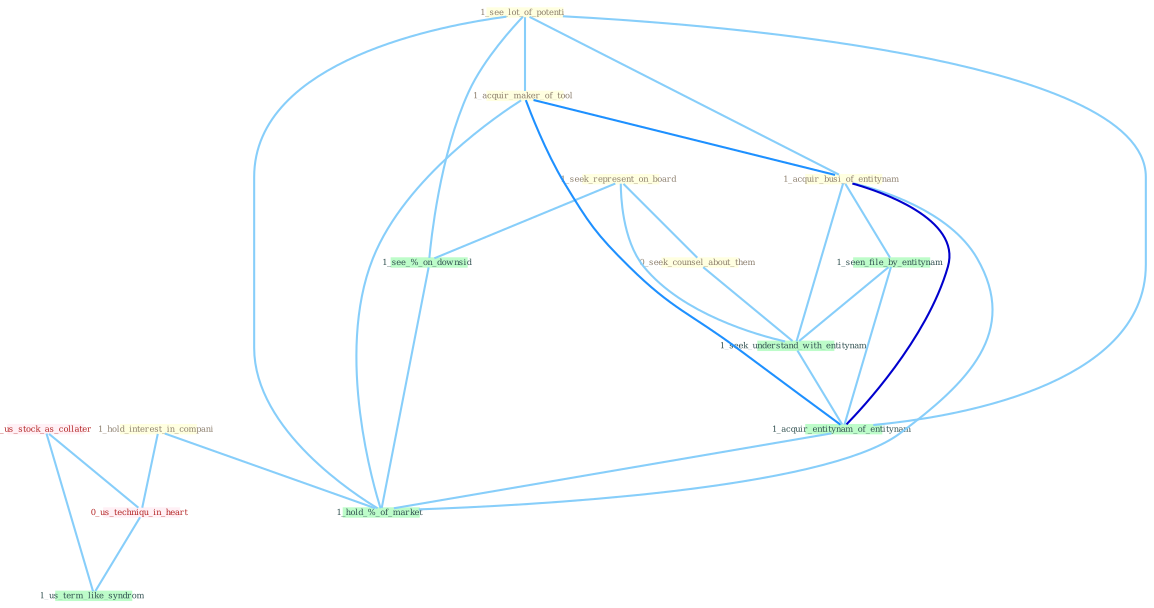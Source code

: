 Graph G{ 
    node
    [shape=polygon,style=filled,width=.5,height=.06,color="#BDFCC9",fixedsize=true,fontsize=4,
    fontcolor="#2f4f4f"];
    {node
    [color="#ffffe0", fontcolor="#8b7d6b"] "1_hold_interest_in_compani " "1_seek_represent_on_board " "1_see_lot_of_potenti " "0_seek_counsel_about_them " "1_acquir_maker_of_tool " "1_acquir_busi_of_entitynam "}
{node [color="#fff0f5", fontcolor="#b22222"] "0_us_stock_as_collater " "0_us_techniqu_in_heart "}
edge [color="#B0E2FF"];

	"1_hold_interest_in_compani " -- "0_us_techniqu_in_heart " [w="1", color="#87cefa" ];
	"1_hold_interest_in_compani " -- "1_hold_%_of_market " [w="1", color="#87cefa" ];
	"1_seek_represent_on_board " -- "0_seek_counsel_about_them " [w="1", color="#87cefa" ];
	"1_seek_represent_on_board " -- "1_seek_understand_with_entitynam " [w="1", color="#87cefa" ];
	"1_seek_represent_on_board " -- "1_see_%_on_downsid " [w="1", color="#87cefa" ];
	"1_see_lot_of_potenti " -- "1_acquir_maker_of_tool " [w="1", color="#87cefa" ];
	"1_see_lot_of_potenti " -- "1_acquir_busi_of_entitynam " [w="1", color="#87cefa" ];
	"1_see_lot_of_potenti " -- "1_acquir_entitynam_of_entitynam " [w="1", color="#87cefa" ];
	"1_see_lot_of_potenti " -- "1_see_%_on_downsid " [w="1", color="#87cefa" ];
	"1_see_lot_of_potenti " -- "1_hold_%_of_market " [w="1", color="#87cefa" ];
	"0_seek_counsel_about_them " -- "1_seek_understand_with_entitynam " [w="1", color="#87cefa" ];
	"1_acquir_maker_of_tool " -- "1_acquir_busi_of_entitynam " [w="2", color="#1e90ff" , len=0.8];
	"1_acquir_maker_of_tool " -- "1_acquir_entitynam_of_entitynam " [w="2", color="#1e90ff" , len=0.8];
	"1_acquir_maker_of_tool " -- "1_hold_%_of_market " [w="1", color="#87cefa" ];
	"1_acquir_busi_of_entitynam " -- "1_seen_file_by_entitynam " [w="1", color="#87cefa" ];
	"1_acquir_busi_of_entitynam " -- "1_seek_understand_with_entitynam " [w="1", color="#87cefa" ];
	"1_acquir_busi_of_entitynam " -- "1_acquir_entitynam_of_entitynam " [w="3", color="#0000cd" , len=0.6];
	"1_acquir_busi_of_entitynam " -- "1_hold_%_of_market " [w="1", color="#87cefa" ];
	"1_seen_file_by_entitynam " -- "1_seek_understand_with_entitynam " [w="1", color="#87cefa" ];
	"1_seen_file_by_entitynam " -- "1_acquir_entitynam_of_entitynam " [w="1", color="#87cefa" ];
	"0_us_stock_as_collater " -- "0_us_techniqu_in_heart " [w="1", color="#87cefa" ];
	"0_us_stock_as_collater " -- "1_us_term_like_syndrom " [w="1", color="#87cefa" ];
	"1_seek_understand_with_entitynam " -- "1_acquir_entitynam_of_entitynam " [w="1", color="#87cefa" ];
	"1_acquir_entitynam_of_entitynam " -- "1_hold_%_of_market " [w="1", color="#87cefa" ];
	"0_us_techniqu_in_heart " -- "1_us_term_like_syndrom " [w="1", color="#87cefa" ];
	"1_see_%_on_downsid " -- "1_hold_%_of_market " [w="1", color="#87cefa" ];
}